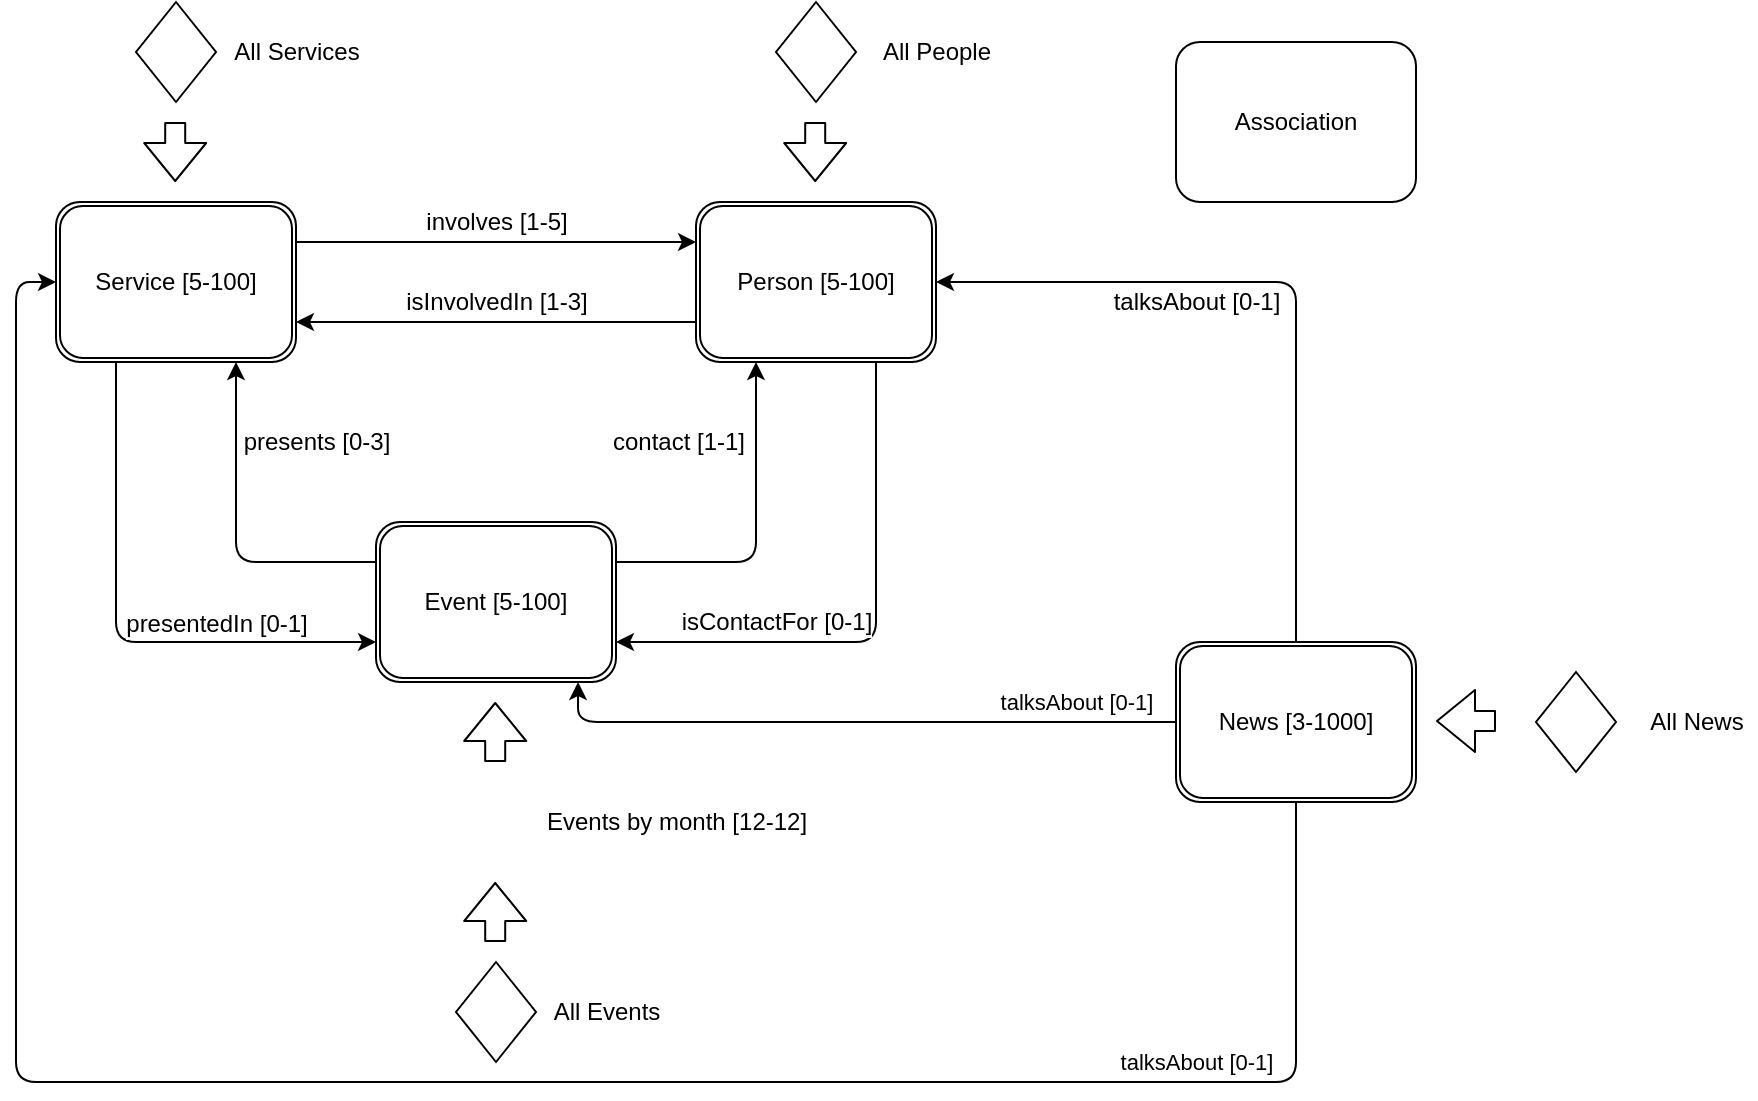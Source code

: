 <mxfile version="13.0.0" type="github">
  <diagram id="02oqcfpk3BLxGNDMRyXa" name="Page-1">
    <mxGraphModel dx="1033" dy="601" grid="1" gridSize="10" guides="1" tooltips="1" connect="1" arrows="1" fold="1" page="1" pageScale="1" pageWidth="827" pageHeight="1169" math="0" shadow="0">
      <root>
        <mxCell id="0" />
        <mxCell id="1" parent="0" />
        <mxCell id="QOGCJ_LkCqJadUe-3F2g-10" style="rounded=1;orthogonalLoop=1;jettySize=auto;html=1;exitX=0.25;exitY=1;exitDx=0;exitDy=0;entryX=0;entryY=0.75;entryDx=0;entryDy=0;edgeStyle=orthogonalEdgeStyle;" parent="1" source="QOGCJ_LkCqJadUe-3F2g-6" target="QOGCJ_LkCqJadUe-3F2g-8" edge="1">
          <mxGeometry relative="1" as="geometry" />
        </mxCell>
        <mxCell id="QOGCJ_LkCqJadUe-3F2g-19" value="presentedIn [0-1]" style="text;html=1;align=center;verticalAlign=middle;resizable=0;points=[];labelBackgroundColor=#ffffff;" parent="QOGCJ_LkCqJadUe-3F2g-10" vertex="1" connectable="0">
          <mxGeometry x="-0.187" y="-1" relative="1" as="geometry">
            <mxPoint x="50.97" y="20.4" as="offset" />
          </mxGeometry>
        </mxCell>
        <mxCell id="QOGCJ_LkCqJadUe-3F2g-14" style="edgeStyle=orthogonalEdgeStyle;rounded=1;orthogonalLoop=1;jettySize=auto;html=1;exitX=1;exitY=0.25;exitDx=0;exitDy=0;entryX=0;entryY=0.25;entryDx=0;entryDy=0;" parent="1" source="QOGCJ_LkCqJadUe-3F2g-6" target="QOGCJ_LkCqJadUe-3F2g-7" edge="1">
          <mxGeometry relative="1" as="geometry" />
        </mxCell>
        <mxCell id="QOGCJ_LkCqJadUe-3F2g-16" value="involves [1-5]" style="text;html=1;align=center;verticalAlign=middle;resizable=0;points=[];labelBackgroundColor=#ffffff;" parent="QOGCJ_LkCqJadUe-3F2g-14" vertex="1" connectable="0">
          <mxGeometry x="0.023" y="-1" relative="1" as="geometry">
            <mxPoint x="-2.4" y="-11" as="offset" />
          </mxGeometry>
        </mxCell>
        <mxCell id="QOGCJ_LkCqJadUe-3F2g-6" value="Service [5-100]" style="shape=ext;double=1;rounded=1;whiteSpace=wrap;html=1;" parent="1" vertex="1">
          <mxGeometry x="80" y="120" width="120" height="80" as="geometry" />
        </mxCell>
        <mxCell id="QOGCJ_LkCqJadUe-3F2g-13" style="edgeStyle=orthogonalEdgeStyle;rounded=1;orthogonalLoop=1;jettySize=auto;html=1;exitX=0.75;exitY=1;exitDx=0;exitDy=0;entryX=1;entryY=0.75;entryDx=0;entryDy=0;" parent="1" source="QOGCJ_LkCqJadUe-3F2g-7" target="QOGCJ_LkCqJadUe-3F2g-8" edge="1">
          <mxGeometry relative="1" as="geometry" />
        </mxCell>
        <mxCell id="QOGCJ_LkCqJadUe-3F2g-21" value="isContactFor [0-1]" style="text;html=1;align=center;verticalAlign=middle;resizable=0;points=[];labelBackgroundColor=#ffffff;" parent="QOGCJ_LkCqJadUe-3F2g-13" vertex="1" connectable="0">
          <mxGeometry x="0.052" y="-39" relative="1" as="geometry">
            <mxPoint x="-48" y="29" as="offset" />
          </mxGeometry>
        </mxCell>
        <mxCell id="QOGCJ_LkCqJadUe-3F2g-15" style="edgeStyle=orthogonalEdgeStyle;rounded=1;orthogonalLoop=1;jettySize=auto;html=1;exitX=0;exitY=0.75;exitDx=0;exitDy=0;entryX=1;entryY=0.75;entryDx=0;entryDy=0;" parent="1" source="QOGCJ_LkCqJadUe-3F2g-7" target="QOGCJ_LkCqJadUe-3F2g-6" edge="1">
          <mxGeometry relative="1" as="geometry" />
        </mxCell>
        <mxCell id="QOGCJ_LkCqJadUe-3F2g-18" value="isInvolvedIn [1-3]" style="text;html=1;align=center;verticalAlign=middle;resizable=0;points=[];labelBackgroundColor=#ffffff;" parent="QOGCJ_LkCqJadUe-3F2g-15" vertex="1" connectable="0">
          <mxGeometry x="0.15" relative="1" as="geometry">
            <mxPoint x="15.2" y="-10" as="offset" />
          </mxGeometry>
        </mxCell>
        <mxCell id="QOGCJ_LkCqJadUe-3F2g-7" value="Person [5-100]" style="shape=ext;double=1;rounded=1;whiteSpace=wrap;html=1;" parent="1" vertex="1">
          <mxGeometry x="400" y="120" width="120" height="80" as="geometry" />
        </mxCell>
        <mxCell id="QOGCJ_LkCqJadUe-3F2g-11" style="edgeStyle=orthogonalEdgeStyle;rounded=1;orthogonalLoop=1;jettySize=auto;html=1;exitX=0;exitY=0.25;exitDx=0;exitDy=0;entryX=0.75;entryY=1;entryDx=0;entryDy=0;" parent="1" source="QOGCJ_LkCqJadUe-3F2g-8" target="QOGCJ_LkCqJadUe-3F2g-6" edge="1">
          <mxGeometry relative="1" as="geometry" />
        </mxCell>
        <mxCell id="QOGCJ_LkCqJadUe-3F2g-20" value="presents [0-3]" style="text;html=1;align=center;verticalAlign=middle;resizable=0;points=[];labelBackgroundColor=#ffffff;" parent="QOGCJ_LkCqJadUe-3F2g-11" vertex="1" connectable="0">
          <mxGeometry x="0.404" y="-3" relative="1" as="geometry">
            <mxPoint x="36.98" y="-10.76" as="offset" />
          </mxGeometry>
        </mxCell>
        <mxCell id="QOGCJ_LkCqJadUe-3F2g-12" style="edgeStyle=orthogonalEdgeStyle;rounded=1;orthogonalLoop=1;jettySize=auto;html=1;exitX=1;exitY=0.25;exitDx=0;exitDy=0;entryX=0.25;entryY=1;entryDx=0;entryDy=0;" parent="1" source="QOGCJ_LkCqJadUe-3F2g-8" target="QOGCJ_LkCqJadUe-3F2g-7" edge="1">
          <mxGeometry relative="1" as="geometry">
            <mxPoint x="420" y="290" as="targetPoint" />
          </mxGeometry>
        </mxCell>
        <mxCell id="QOGCJ_LkCqJadUe-3F2g-22" value="contact [1-1]" style="text;html=1;align=center;verticalAlign=middle;resizable=0;points=[];labelBackgroundColor=#ffffff;" parent="QOGCJ_LkCqJadUe-3F2g-12" vertex="1" connectable="0">
          <mxGeometry x="-0.507" y="2" relative="1" as="geometry">
            <mxPoint x="-11.6" y="-58" as="offset" />
          </mxGeometry>
        </mxCell>
        <mxCell id="QOGCJ_LkCqJadUe-3F2g-8" value="Event [5-100]" style="shape=ext;double=1;rounded=1;whiteSpace=wrap;html=1;" parent="1" vertex="1">
          <mxGeometry x="240" y="280" width="120" height="80" as="geometry" />
        </mxCell>
        <mxCell id="QOGCJ_LkCqJadUe-3F2g-9" value="Association" style="rounded=1;whiteSpace=wrap;html=1;" parent="1" vertex="1">
          <mxGeometry x="640" y="40" width="120" height="80" as="geometry" />
        </mxCell>
        <mxCell id="QOGCJ_LkCqJadUe-3F2g-26" value="" style="shape=image;html=1;verticalAlign=top;verticalLabelPosition=bottom;labelBackgroundColor=#ffffff;imageAspect=0;aspect=fixed;image=https://cdn1.iconfinder.com/data/icons/shapes-101/300/Diamond-128.png" parent="1" vertex="1">
          <mxGeometry x="280" y="410" width="40" height="40" as="geometry" />
        </mxCell>
        <mxCell id="QOGCJ_LkCqJadUe-3F2g-27" value="" style="rhombus;whiteSpace=wrap;html=1;" parent="1" vertex="1">
          <mxGeometry x="120" y="20" width="40" height="50" as="geometry" />
        </mxCell>
        <mxCell id="QOGCJ_LkCqJadUe-3F2g-28" value="" style="shape=flexArrow;endArrow=classic;html=1;" parent="1" edge="1">
          <mxGeometry width="50" height="50" relative="1" as="geometry">
            <mxPoint x="139.6" y="80" as="sourcePoint" />
            <mxPoint x="139.6" y="110" as="targetPoint" />
          </mxGeometry>
        </mxCell>
        <mxCell id="QOGCJ_LkCqJadUe-3F2g-29" value="All Services" style="text;html=1;align=center;verticalAlign=middle;resizable=0;points=[];autosize=1;" parent="1" vertex="1">
          <mxGeometry x="160" y="35" width="80" height="20" as="geometry" />
        </mxCell>
        <mxCell id="QOGCJ_LkCqJadUe-3F2g-30" value="" style="rhombus;whiteSpace=wrap;html=1;" parent="1" vertex="1">
          <mxGeometry x="440" y="20" width="40" height="50" as="geometry" />
        </mxCell>
        <mxCell id="QOGCJ_LkCqJadUe-3F2g-31" value="" style="shape=flexArrow;endArrow=classic;html=1;" parent="1" edge="1">
          <mxGeometry width="50" height="50" relative="1" as="geometry">
            <mxPoint x="459.6" y="80" as="sourcePoint" />
            <mxPoint x="459.6" y="110" as="targetPoint" />
          </mxGeometry>
        </mxCell>
        <mxCell id="QOGCJ_LkCqJadUe-3F2g-32" value="All People" style="text;html=1;align=center;verticalAlign=middle;resizable=0;points=[];autosize=1;" parent="1" vertex="1">
          <mxGeometry x="485" y="35" width="70" height="20" as="geometry" />
        </mxCell>
        <mxCell id="QOGCJ_LkCqJadUe-3F2g-33" value="" style="shape=flexArrow;endArrow=classic;html=1;" parent="1" edge="1">
          <mxGeometry width="50" height="50" relative="1" as="geometry">
            <mxPoint x="299.6" y="400" as="sourcePoint" />
            <mxPoint x="299.6" y="370" as="targetPoint" />
          </mxGeometry>
        </mxCell>
        <mxCell id="QOGCJ_LkCqJadUe-3F2g-34" value="Events by month [12-12]" style="text;html=1;align=center;verticalAlign=middle;resizable=0;points=[];autosize=1;" parent="1" vertex="1">
          <mxGeometry x="320" y="420" width="140" height="20" as="geometry" />
        </mxCell>
        <mxCell id="QOGCJ_LkCqJadUe-3F2g-35" value="" style="rhombus;whiteSpace=wrap;html=1;" parent="1" vertex="1">
          <mxGeometry x="280" y="500" width="40" height="50" as="geometry" />
        </mxCell>
        <mxCell id="QOGCJ_LkCqJadUe-3F2g-37" value="" style="shape=flexArrow;endArrow=classic;html=1;" parent="1" edge="1">
          <mxGeometry width="50" height="50" relative="1" as="geometry">
            <mxPoint x="299.6" y="490" as="sourcePoint" />
            <mxPoint x="299.6" y="460" as="targetPoint" />
          </mxGeometry>
        </mxCell>
        <mxCell id="QOGCJ_LkCqJadUe-3F2g-38" value="All Events" style="text;html=1;align=center;verticalAlign=middle;resizable=0;points=[];autosize=1;" parent="1" vertex="1">
          <mxGeometry x="320" y="515" width="70" height="20" as="geometry" />
        </mxCell>
        <mxCell id="JemXft6pief9WniqtFLg-2" style="edgeStyle=orthogonalEdgeStyle;rounded=1;orthogonalLoop=1;jettySize=auto;html=1;exitX=0.5;exitY=0;exitDx=0;exitDy=0;entryX=1;entryY=0.5;entryDx=0;entryDy=0;" parent="1" source="JemXft6pief9WniqtFLg-1" target="QOGCJ_LkCqJadUe-3F2g-7" edge="1">
          <mxGeometry relative="1" as="geometry">
            <Array as="points">
              <mxPoint x="700" y="160" />
            </Array>
          </mxGeometry>
        </mxCell>
        <mxCell id="JemXft6pief9WniqtFLg-3" style="edgeStyle=orthogonalEdgeStyle;rounded=1;orthogonalLoop=1;jettySize=auto;html=1;exitX=0.5;exitY=1;exitDx=0;exitDy=0;entryX=0;entryY=0.5;entryDx=0;entryDy=0;" parent="1" source="JemXft6pief9WniqtFLg-1" target="QOGCJ_LkCqJadUe-3F2g-6" edge="1">
          <mxGeometry relative="1" as="geometry">
            <Array as="points">
              <mxPoint x="700" y="560" />
              <mxPoint x="60" y="560" />
              <mxPoint x="60" y="160" />
            </Array>
          </mxGeometry>
        </mxCell>
        <mxCell id="JemXft6pief9WniqtFLg-14" value="talksAbout [0-1]" style="edgeLabel;html=1;align=center;verticalAlign=middle;resizable=0;points=[];" parent="JemXft6pief9WniqtFLg-3" vertex="1" connectable="0">
          <mxGeometry x="-0.671" y="-66" relative="1" as="geometry">
            <mxPoint x="7.5" y="56" as="offset" />
          </mxGeometry>
        </mxCell>
        <mxCell id="JemXft6pief9WniqtFLg-4" style="edgeStyle=orthogonalEdgeStyle;rounded=1;orthogonalLoop=1;jettySize=auto;html=1;exitX=0;exitY=0.5;exitDx=0;exitDy=0;entryX=0.842;entryY=1;entryDx=0;entryDy=0;entryPerimeter=0;" parent="1" source="JemXft6pief9WniqtFLg-1" target="QOGCJ_LkCqJadUe-3F2g-8" edge="1">
          <mxGeometry relative="1" as="geometry">
            <Array as="points">
              <mxPoint x="640" y="380" />
              <mxPoint x="341" y="380" />
            </Array>
          </mxGeometry>
        </mxCell>
        <mxCell id="JemXft6pief9WniqtFLg-13" value="talksAbout [0-1]" style="edgeLabel;html=1;align=center;verticalAlign=middle;resizable=0;points=[];" parent="JemXft6pief9WniqtFLg-4" vertex="1" connectable="0">
          <mxGeometry x="-0.717" relative="1" as="geometry">
            <mxPoint x="-5" y="-10" as="offset" />
          </mxGeometry>
        </mxCell>
        <mxCell id="JemXft6pief9WniqtFLg-1" value="News [3-1000]" style="shape=ext;double=1;rounded=1;whiteSpace=wrap;html=1;" parent="1" vertex="1">
          <mxGeometry x="640" y="340" width="120" height="80" as="geometry" />
        </mxCell>
        <mxCell id="JemXft6pief9WniqtFLg-6" value="" style="rhombus;whiteSpace=wrap;html=1;" parent="1" vertex="1">
          <mxGeometry x="820" y="355" width="40" height="50" as="geometry" />
        </mxCell>
        <mxCell id="JemXft6pief9WniqtFLg-7" value="" style="shape=flexArrow;endArrow=classic;html=1;" parent="1" edge="1">
          <mxGeometry width="50" height="50" relative="1" as="geometry">
            <mxPoint x="800" y="379.5" as="sourcePoint" />
            <mxPoint x="770.0" y="379.5" as="targetPoint" />
          </mxGeometry>
        </mxCell>
        <mxCell id="JemXft6pief9WniqtFLg-8" value="All News" style="text;html=1;align=center;verticalAlign=middle;resizable=0;points=[];autosize=1;" parent="1" vertex="1">
          <mxGeometry x="870" y="370" width="60" height="20" as="geometry" />
        </mxCell>
        <mxCell id="JemXft6pief9WniqtFLg-11" value="talksAbout [0-1]" style="text;html=1;align=center;verticalAlign=middle;resizable=0;points=[];autosize=1;" parent="1" vertex="1">
          <mxGeometry x="600" y="160" width="100" height="20" as="geometry" />
        </mxCell>
      </root>
    </mxGraphModel>
  </diagram>
</mxfile>
